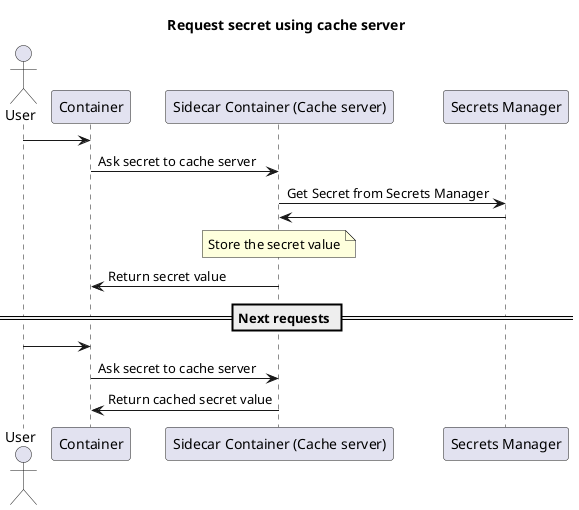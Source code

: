 "@startuml Secret request"

' Visualize it at https://sequencediagram.org/

actor User
participant Container as C
participant "Sidecar Container (Cache server)" as SC
participant "Secrets Manager" as SM

title Request secret using cache server

User -> C:
C -> SC: Ask secret to cache server
SC -> SM: Get Secret from Secrets Manager
SM->SC:
note over of SC: Store the secret value
SC->C: Return secret value

== Next requests ==

User -> C:
C -> SC: Ask secret to cache server
SC->C: Return cached secret value